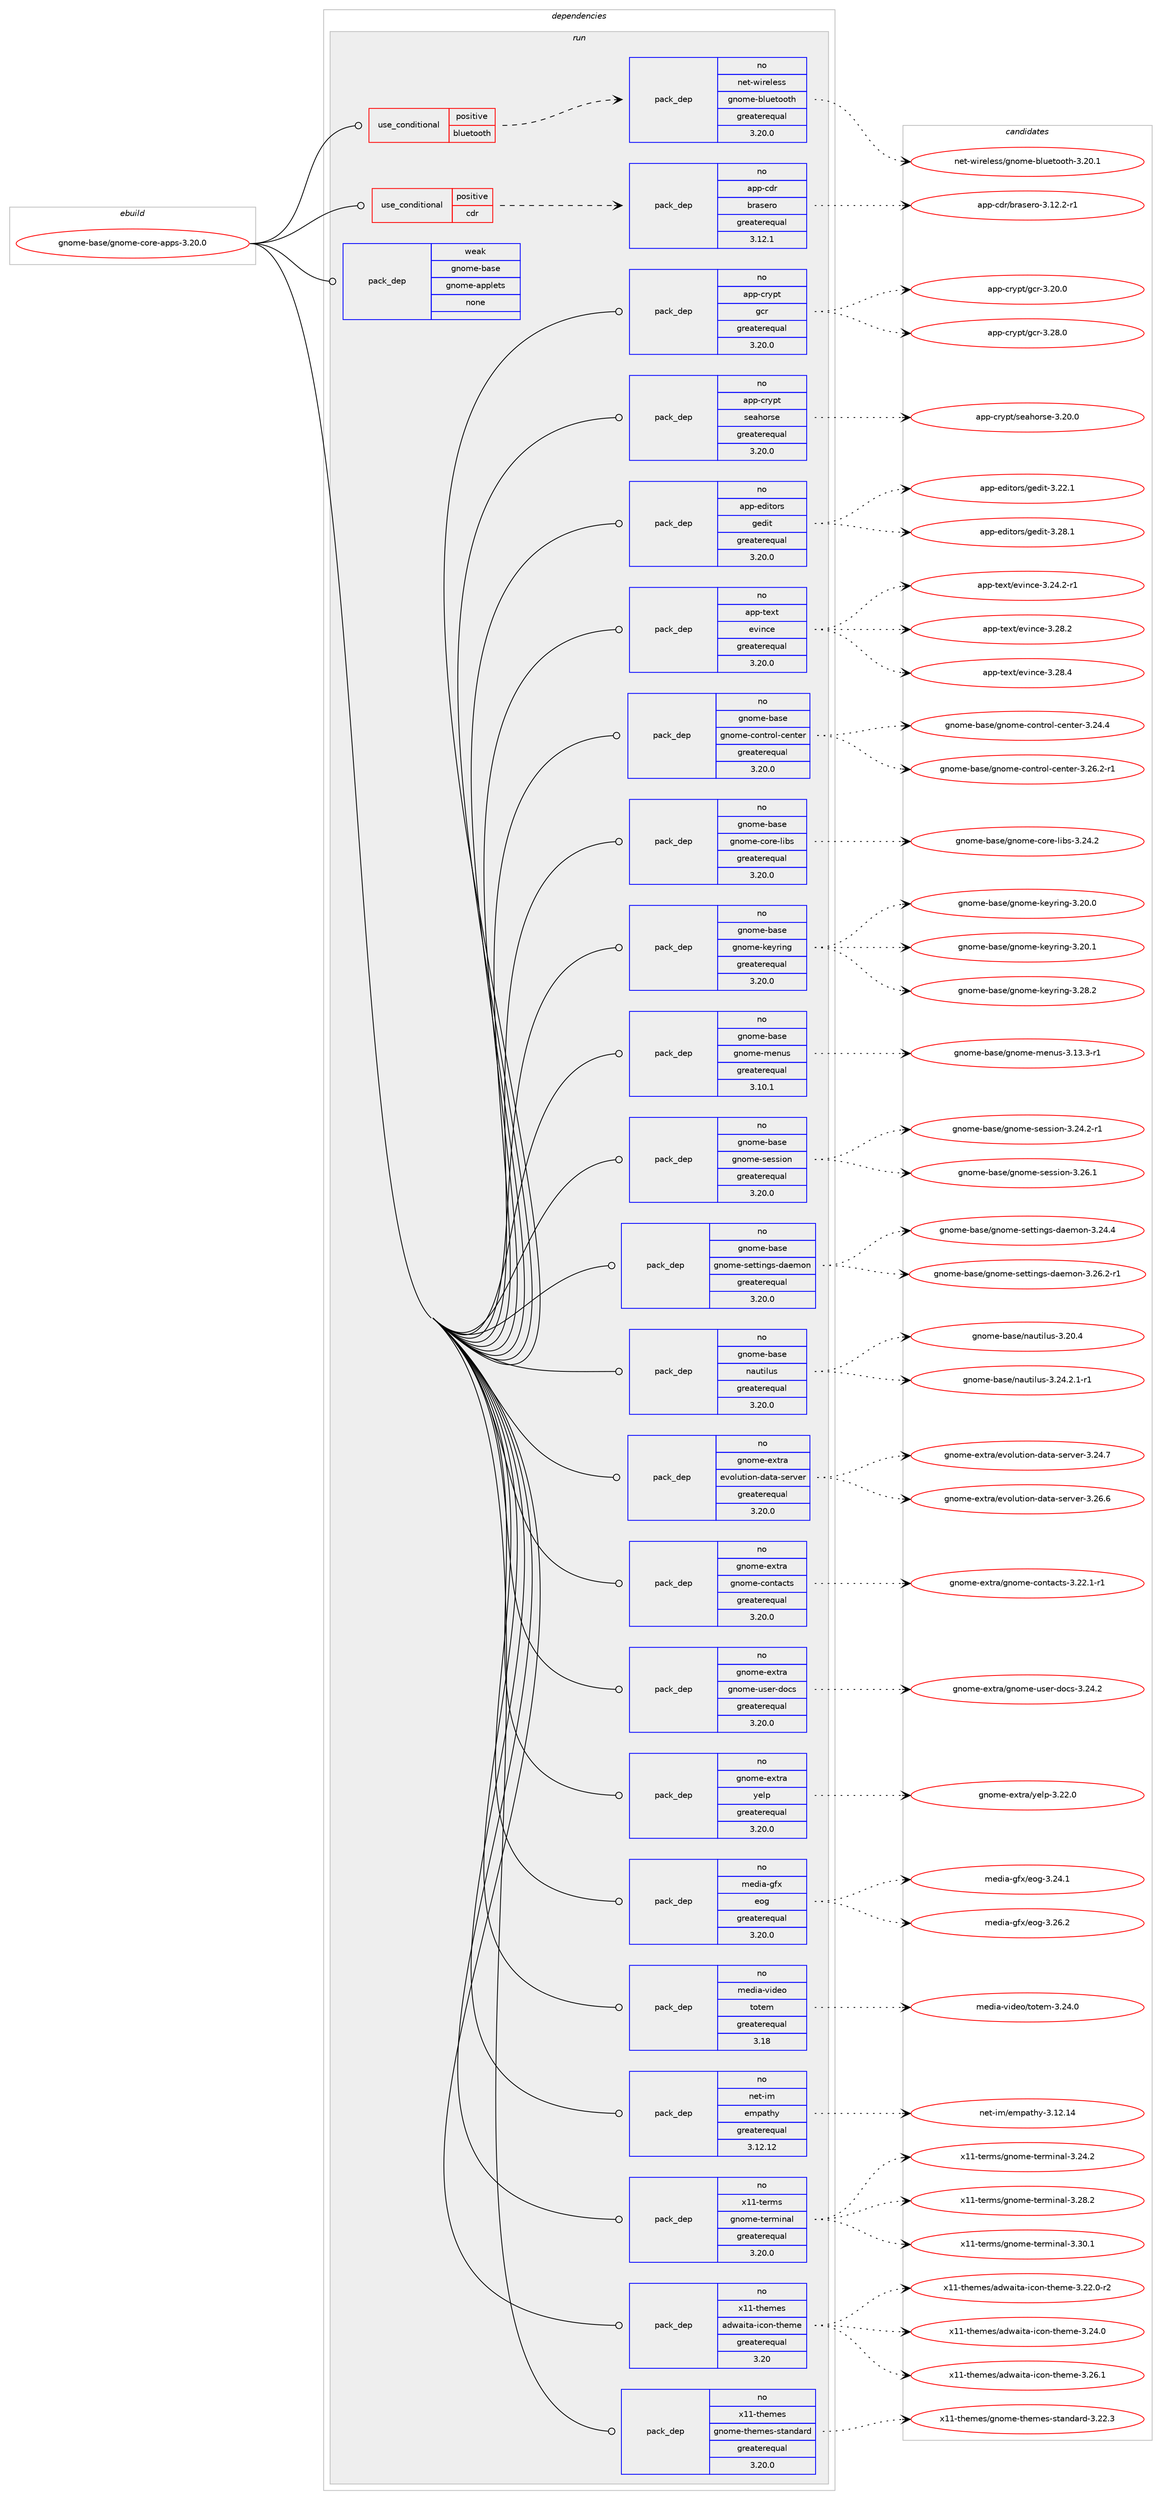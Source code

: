 digraph prolog {

# *************
# Graph options
# *************

newrank=true;
concentrate=true;
compound=true;
graph [rankdir=LR,fontname=Helvetica,fontsize=10,ranksep=1.5];#, ranksep=2.5, nodesep=0.2];
edge  [arrowhead=vee];
node  [fontname=Helvetica,fontsize=10];

# **********
# The ebuild
# **********

subgraph cluster_leftcol {
color=gray;
rank=same;
label=<<i>ebuild</i>>;
id [label="gnome-base/gnome-core-apps-3.20.0", color=red, width=4, href="../gnome-base/gnome-core-apps-3.20.0.svg"];
}

# ****************
# The dependencies
# ****************

subgraph cluster_midcol {
color=gray;
label=<<i>dependencies</i>>;
subgraph cluster_compile {
fillcolor="#eeeeee";
style=filled;
label=<<i>compile</i>>;
}
subgraph cluster_compileandrun {
fillcolor="#eeeeee";
style=filled;
label=<<i>compile and run</i>>;
}
subgraph cluster_run {
fillcolor="#eeeeee";
style=filled;
label=<<i>run</i>>;
subgraph cond1384 {
dependency6748 [label=<<TABLE BORDER="0" CELLBORDER="1" CELLSPACING="0" CELLPADDING="4"><TR><TD ROWSPAN="3" CELLPADDING="10">use_conditional</TD></TR><TR><TD>positive</TD></TR><TR><TD>bluetooth</TD></TR></TABLE>>, shape=none, color=red];
subgraph pack5219 {
dependency6749 [label=<<TABLE BORDER="0" CELLBORDER="1" CELLSPACING="0" CELLPADDING="4" WIDTH="220"><TR><TD ROWSPAN="6" CELLPADDING="30">pack_dep</TD></TR><TR><TD WIDTH="110">no</TD></TR><TR><TD>net-wireless</TD></TR><TR><TD>gnome-bluetooth</TD></TR><TR><TD>greaterequal</TD></TR><TR><TD>3.20.0</TD></TR></TABLE>>, shape=none, color=blue];
}
dependency6748:e -> dependency6749:w [weight=20,style="dashed",arrowhead="vee"];
}
id:e -> dependency6748:w [weight=20,style="solid",arrowhead="odot"];
subgraph cond1385 {
dependency6750 [label=<<TABLE BORDER="0" CELLBORDER="1" CELLSPACING="0" CELLPADDING="4"><TR><TD ROWSPAN="3" CELLPADDING="10">use_conditional</TD></TR><TR><TD>positive</TD></TR><TR><TD>cdr</TD></TR></TABLE>>, shape=none, color=red];
subgraph pack5220 {
dependency6751 [label=<<TABLE BORDER="0" CELLBORDER="1" CELLSPACING="0" CELLPADDING="4" WIDTH="220"><TR><TD ROWSPAN="6" CELLPADDING="30">pack_dep</TD></TR><TR><TD WIDTH="110">no</TD></TR><TR><TD>app-cdr</TD></TR><TR><TD>brasero</TD></TR><TR><TD>greaterequal</TD></TR><TR><TD>3.12.1</TD></TR></TABLE>>, shape=none, color=blue];
}
dependency6750:e -> dependency6751:w [weight=20,style="dashed",arrowhead="vee"];
}
id:e -> dependency6750:w [weight=20,style="solid",arrowhead="odot"];
subgraph pack5221 {
dependency6752 [label=<<TABLE BORDER="0" CELLBORDER="1" CELLSPACING="0" CELLPADDING="4" WIDTH="220"><TR><TD ROWSPAN="6" CELLPADDING="30">pack_dep</TD></TR><TR><TD WIDTH="110">no</TD></TR><TR><TD>app-crypt</TD></TR><TR><TD>gcr</TD></TR><TR><TD>greaterequal</TD></TR><TR><TD>3.20.0</TD></TR></TABLE>>, shape=none, color=blue];
}
id:e -> dependency6752:w [weight=20,style="solid",arrowhead="odot"];
subgraph pack5222 {
dependency6753 [label=<<TABLE BORDER="0" CELLBORDER="1" CELLSPACING="0" CELLPADDING="4" WIDTH="220"><TR><TD ROWSPAN="6" CELLPADDING="30">pack_dep</TD></TR><TR><TD WIDTH="110">no</TD></TR><TR><TD>app-crypt</TD></TR><TR><TD>seahorse</TD></TR><TR><TD>greaterequal</TD></TR><TR><TD>3.20.0</TD></TR></TABLE>>, shape=none, color=blue];
}
id:e -> dependency6753:w [weight=20,style="solid",arrowhead="odot"];
subgraph pack5223 {
dependency6754 [label=<<TABLE BORDER="0" CELLBORDER="1" CELLSPACING="0" CELLPADDING="4" WIDTH="220"><TR><TD ROWSPAN="6" CELLPADDING="30">pack_dep</TD></TR><TR><TD WIDTH="110">no</TD></TR><TR><TD>app-editors</TD></TR><TR><TD>gedit</TD></TR><TR><TD>greaterequal</TD></TR><TR><TD>3.20.0</TD></TR></TABLE>>, shape=none, color=blue];
}
id:e -> dependency6754:w [weight=20,style="solid",arrowhead="odot"];
subgraph pack5224 {
dependency6755 [label=<<TABLE BORDER="0" CELLBORDER="1" CELLSPACING="0" CELLPADDING="4" WIDTH="220"><TR><TD ROWSPAN="6" CELLPADDING="30">pack_dep</TD></TR><TR><TD WIDTH="110">no</TD></TR><TR><TD>app-text</TD></TR><TR><TD>evince</TD></TR><TR><TD>greaterequal</TD></TR><TR><TD>3.20.0</TD></TR></TABLE>>, shape=none, color=blue];
}
id:e -> dependency6755:w [weight=20,style="solid",arrowhead="odot"];
subgraph pack5225 {
dependency6756 [label=<<TABLE BORDER="0" CELLBORDER="1" CELLSPACING="0" CELLPADDING="4" WIDTH="220"><TR><TD ROWSPAN="6" CELLPADDING="30">pack_dep</TD></TR><TR><TD WIDTH="110">no</TD></TR><TR><TD>gnome-base</TD></TR><TR><TD>gnome-control-center</TD></TR><TR><TD>greaterequal</TD></TR><TR><TD>3.20.0</TD></TR></TABLE>>, shape=none, color=blue];
}
id:e -> dependency6756:w [weight=20,style="solid",arrowhead="odot"];
subgraph pack5226 {
dependency6757 [label=<<TABLE BORDER="0" CELLBORDER="1" CELLSPACING="0" CELLPADDING="4" WIDTH="220"><TR><TD ROWSPAN="6" CELLPADDING="30">pack_dep</TD></TR><TR><TD WIDTH="110">no</TD></TR><TR><TD>gnome-base</TD></TR><TR><TD>gnome-core-libs</TD></TR><TR><TD>greaterequal</TD></TR><TR><TD>3.20.0</TD></TR></TABLE>>, shape=none, color=blue];
}
id:e -> dependency6757:w [weight=20,style="solid",arrowhead="odot"];
subgraph pack5227 {
dependency6758 [label=<<TABLE BORDER="0" CELLBORDER="1" CELLSPACING="0" CELLPADDING="4" WIDTH="220"><TR><TD ROWSPAN="6" CELLPADDING="30">pack_dep</TD></TR><TR><TD WIDTH="110">no</TD></TR><TR><TD>gnome-base</TD></TR><TR><TD>gnome-keyring</TD></TR><TR><TD>greaterequal</TD></TR><TR><TD>3.20.0</TD></TR></TABLE>>, shape=none, color=blue];
}
id:e -> dependency6758:w [weight=20,style="solid",arrowhead="odot"];
subgraph pack5228 {
dependency6759 [label=<<TABLE BORDER="0" CELLBORDER="1" CELLSPACING="0" CELLPADDING="4" WIDTH="220"><TR><TD ROWSPAN="6" CELLPADDING="30">pack_dep</TD></TR><TR><TD WIDTH="110">no</TD></TR><TR><TD>gnome-base</TD></TR><TR><TD>gnome-menus</TD></TR><TR><TD>greaterequal</TD></TR><TR><TD>3.10.1</TD></TR></TABLE>>, shape=none, color=blue];
}
id:e -> dependency6759:w [weight=20,style="solid",arrowhead="odot"];
subgraph pack5229 {
dependency6760 [label=<<TABLE BORDER="0" CELLBORDER="1" CELLSPACING="0" CELLPADDING="4" WIDTH="220"><TR><TD ROWSPAN="6" CELLPADDING="30">pack_dep</TD></TR><TR><TD WIDTH="110">no</TD></TR><TR><TD>gnome-base</TD></TR><TR><TD>gnome-session</TD></TR><TR><TD>greaterequal</TD></TR><TR><TD>3.20.0</TD></TR></TABLE>>, shape=none, color=blue];
}
id:e -> dependency6760:w [weight=20,style="solid",arrowhead="odot"];
subgraph pack5230 {
dependency6761 [label=<<TABLE BORDER="0" CELLBORDER="1" CELLSPACING="0" CELLPADDING="4" WIDTH="220"><TR><TD ROWSPAN="6" CELLPADDING="30">pack_dep</TD></TR><TR><TD WIDTH="110">no</TD></TR><TR><TD>gnome-base</TD></TR><TR><TD>gnome-settings-daemon</TD></TR><TR><TD>greaterequal</TD></TR><TR><TD>3.20.0</TD></TR></TABLE>>, shape=none, color=blue];
}
id:e -> dependency6761:w [weight=20,style="solid",arrowhead="odot"];
subgraph pack5231 {
dependency6762 [label=<<TABLE BORDER="0" CELLBORDER="1" CELLSPACING="0" CELLPADDING="4" WIDTH="220"><TR><TD ROWSPAN="6" CELLPADDING="30">pack_dep</TD></TR><TR><TD WIDTH="110">no</TD></TR><TR><TD>gnome-base</TD></TR><TR><TD>nautilus</TD></TR><TR><TD>greaterequal</TD></TR><TR><TD>3.20.0</TD></TR></TABLE>>, shape=none, color=blue];
}
id:e -> dependency6762:w [weight=20,style="solid",arrowhead="odot"];
subgraph pack5232 {
dependency6763 [label=<<TABLE BORDER="0" CELLBORDER="1" CELLSPACING="0" CELLPADDING="4" WIDTH="220"><TR><TD ROWSPAN="6" CELLPADDING="30">pack_dep</TD></TR><TR><TD WIDTH="110">no</TD></TR><TR><TD>gnome-extra</TD></TR><TR><TD>evolution-data-server</TD></TR><TR><TD>greaterequal</TD></TR><TR><TD>3.20.0</TD></TR></TABLE>>, shape=none, color=blue];
}
id:e -> dependency6763:w [weight=20,style="solid",arrowhead="odot"];
subgraph pack5233 {
dependency6764 [label=<<TABLE BORDER="0" CELLBORDER="1" CELLSPACING="0" CELLPADDING="4" WIDTH="220"><TR><TD ROWSPAN="6" CELLPADDING="30">pack_dep</TD></TR><TR><TD WIDTH="110">no</TD></TR><TR><TD>gnome-extra</TD></TR><TR><TD>gnome-contacts</TD></TR><TR><TD>greaterequal</TD></TR><TR><TD>3.20.0</TD></TR></TABLE>>, shape=none, color=blue];
}
id:e -> dependency6764:w [weight=20,style="solid",arrowhead="odot"];
subgraph pack5234 {
dependency6765 [label=<<TABLE BORDER="0" CELLBORDER="1" CELLSPACING="0" CELLPADDING="4" WIDTH="220"><TR><TD ROWSPAN="6" CELLPADDING="30">pack_dep</TD></TR><TR><TD WIDTH="110">no</TD></TR><TR><TD>gnome-extra</TD></TR><TR><TD>gnome-user-docs</TD></TR><TR><TD>greaterequal</TD></TR><TR><TD>3.20.0</TD></TR></TABLE>>, shape=none, color=blue];
}
id:e -> dependency6765:w [weight=20,style="solid",arrowhead="odot"];
subgraph pack5235 {
dependency6766 [label=<<TABLE BORDER="0" CELLBORDER="1" CELLSPACING="0" CELLPADDING="4" WIDTH="220"><TR><TD ROWSPAN="6" CELLPADDING="30">pack_dep</TD></TR><TR><TD WIDTH="110">no</TD></TR><TR><TD>gnome-extra</TD></TR><TR><TD>yelp</TD></TR><TR><TD>greaterequal</TD></TR><TR><TD>3.20.0</TD></TR></TABLE>>, shape=none, color=blue];
}
id:e -> dependency6766:w [weight=20,style="solid",arrowhead="odot"];
subgraph pack5236 {
dependency6767 [label=<<TABLE BORDER="0" CELLBORDER="1" CELLSPACING="0" CELLPADDING="4" WIDTH="220"><TR><TD ROWSPAN="6" CELLPADDING="30">pack_dep</TD></TR><TR><TD WIDTH="110">no</TD></TR><TR><TD>media-gfx</TD></TR><TR><TD>eog</TD></TR><TR><TD>greaterequal</TD></TR><TR><TD>3.20.0</TD></TR></TABLE>>, shape=none, color=blue];
}
id:e -> dependency6767:w [weight=20,style="solid",arrowhead="odot"];
subgraph pack5237 {
dependency6768 [label=<<TABLE BORDER="0" CELLBORDER="1" CELLSPACING="0" CELLPADDING="4" WIDTH="220"><TR><TD ROWSPAN="6" CELLPADDING="30">pack_dep</TD></TR><TR><TD WIDTH="110">no</TD></TR><TR><TD>media-video</TD></TR><TR><TD>totem</TD></TR><TR><TD>greaterequal</TD></TR><TR><TD>3.18</TD></TR></TABLE>>, shape=none, color=blue];
}
id:e -> dependency6768:w [weight=20,style="solid",arrowhead="odot"];
subgraph pack5238 {
dependency6769 [label=<<TABLE BORDER="0" CELLBORDER="1" CELLSPACING="0" CELLPADDING="4" WIDTH="220"><TR><TD ROWSPAN="6" CELLPADDING="30">pack_dep</TD></TR><TR><TD WIDTH="110">no</TD></TR><TR><TD>net-im</TD></TR><TR><TD>empathy</TD></TR><TR><TD>greaterequal</TD></TR><TR><TD>3.12.12</TD></TR></TABLE>>, shape=none, color=blue];
}
id:e -> dependency6769:w [weight=20,style="solid",arrowhead="odot"];
subgraph pack5239 {
dependency6770 [label=<<TABLE BORDER="0" CELLBORDER="1" CELLSPACING="0" CELLPADDING="4" WIDTH="220"><TR><TD ROWSPAN="6" CELLPADDING="30">pack_dep</TD></TR><TR><TD WIDTH="110">no</TD></TR><TR><TD>x11-terms</TD></TR><TR><TD>gnome-terminal</TD></TR><TR><TD>greaterequal</TD></TR><TR><TD>3.20.0</TD></TR></TABLE>>, shape=none, color=blue];
}
id:e -> dependency6770:w [weight=20,style="solid",arrowhead="odot"];
subgraph pack5240 {
dependency6771 [label=<<TABLE BORDER="0" CELLBORDER="1" CELLSPACING="0" CELLPADDING="4" WIDTH="220"><TR><TD ROWSPAN="6" CELLPADDING="30">pack_dep</TD></TR><TR><TD WIDTH="110">no</TD></TR><TR><TD>x11-themes</TD></TR><TR><TD>adwaita-icon-theme</TD></TR><TR><TD>greaterequal</TD></TR><TR><TD>3.20</TD></TR></TABLE>>, shape=none, color=blue];
}
id:e -> dependency6771:w [weight=20,style="solid",arrowhead="odot"];
subgraph pack5241 {
dependency6772 [label=<<TABLE BORDER="0" CELLBORDER="1" CELLSPACING="0" CELLPADDING="4" WIDTH="220"><TR><TD ROWSPAN="6" CELLPADDING="30">pack_dep</TD></TR><TR><TD WIDTH="110">no</TD></TR><TR><TD>x11-themes</TD></TR><TR><TD>gnome-themes-standard</TD></TR><TR><TD>greaterequal</TD></TR><TR><TD>3.20.0</TD></TR></TABLE>>, shape=none, color=blue];
}
id:e -> dependency6772:w [weight=20,style="solid",arrowhead="odot"];
subgraph pack5242 {
dependency6773 [label=<<TABLE BORDER="0" CELLBORDER="1" CELLSPACING="0" CELLPADDING="4" WIDTH="220"><TR><TD ROWSPAN="6" CELLPADDING="30">pack_dep</TD></TR><TR><TD WIDTH="110">weak</TD></TR><TR><TD>gnome-base</TD></TR><TR><TD>gnome-applets</TD></TR><TR><TD>none</TD></TR><TR><TD></TD></TR></TABLE>>, shape=none, color=blue];
}
id:e -> dependency6773:w [weight=20,style="solid",arrowhead="odot"];
}
}

# **************
# The candidates
# **************

subgraph cluster_choices {
rank=same;
color=gray;
label=<<i>candidates</i>>;

subgraph choice5219 {
color=black;
nodesep=1;
choice1101011164511910511410110810111511547103110111109101459810811710111611111111610445514650484649 [label="net-wireless/gnome-bluetooth-3.20.1", color=red, width=4,href="../net-wireless/gnome-bluetooth-3.20.1.svg"];
dependency6749:e -> choice1101011164511910511410110810111511547103110111109101459810811710111611111111610445514650484649:w [style=dotted,weight="100"];
}
subgraph choice5220 {
color=black;
nodesep=1;
choice971121124599100114479811497115101114111455146495046504511449 [label="app-cdr/brasero-3.12.2-r1", color=red, width=4,href="../app-cdr/brasero-3.12.2-r1.svg"];
dependency6751:e -> choice971121124599100114479811497115101114111455146495046504511449:w [style=dotted,weight="100"];
}
subgraph choice5221 {
color=black;
nodesep=1;
choice971121124599114121112116471039911445514650484648 [label="app-crypt/gcr-3.20.0", color=red, width=4,href="../app-crypt/gcr-3.20.0.svg"];
choice971121124599114121112116471039911445514650564648 [label="app-crypt/gcr-3.28.0", color=red, width=4,href="../app-crypt/gcr-3.28.0.svg"];
dependency6752:e -> choice971121124599114121112116471039911445514650484648:w [style=dotted,weight="100"];
dependency6752:e -> choice971121124599114121112116471039911445514650564648:w [style=dotted,weight="100"];
}
subgraph choice5222 {
color=black;
nodesep=1;
choice971121124599114121112116471151019710411111411510145514650484648 [label="app-crypt/seahorse-3.20.0", color=red, width=4,href="../app-crypt/seahorse-3.20.0.svg"];
dependency6753:e -> choice971121124599114121112116471151019710411111411510145514650484648:w [style=dotted,weight="100"];
}
subgraph choice5223 {
color=black;
nodesep=1;
choice97112112451011001051161111141154710310110010511645514650504649 [label="app-editors/gedit-3.22.1", color=red, width=4,href="../app-editors/gedit-3.22.1.svg"];
choice97112112451011001051161111141154710310110010511645514650564649 [label="app-editors/gedit-3.28.1", color=red, width=4,href="../app-editors/gedit-3.28.1.svg"];
dependency6754:e -> choice97112112451011001051161111141154710310110010511645514650504649:w [style=dotted,weight="100"];
dependency6754:e -> choice97112112451011001051161111141154710310110010511645514650564649:w [style=dotted,weight="100"];
}
subgraph choice5224 {
color=black;
nodesep=1;
choice97112112451161011201164710111810511099101455146505246504511449 [label="app-text/evince-3.24.2-r1", color=red, width=4,href="../app-text/evince-3.24.2-r1.svg"];
choice9711211245116101120116471011181051109910145514650564650 [label="app-text/evince-3.28.2", color=red, width=4,href="../app-text/evince-3.28.2.svg"];
choice9711211245116101120116471011181051109910145514650564652 [label="app-text/evince-3.28.4", color=red, width=4,href="../app-text/evince-3.28.4.svg"];
dependency6755:e -> choice97112112451161011201164710111810511099101455146505246504511449:w [style=dotted,weight="100"];
dependency6755:e -> choice9711211245116101120116471011181051109910145514650564650:w [style=dotted,weight="100"];
dependency6755:e -> choice9711211245116101120116471011181051109910145514650564652:w [style=dotted,weight="100"];
}
subgraph choice5225 {
color=black;
nodesep=1;
choice103110111109101459897115101471031101111091014599111110116114111108459910111011610111445514650524652 [label="gnome-base/gnome-control-center-3.24.4", color=red, width=4,href="../gnome-base/gnome-control-center-3.24.4.svg"];
choice1031101111091014598971151014710311011110910145991111101161141111084599101110116101114455146505446504511449 [label="gnome-base/gnome-control-center-3.26.2-r1", color=red, width=4,href="../gnome-base/gnome-control-center-3.26.2-r1.svg"];
dependency6756:e -> choice103110111109101459897115101471031101111091014599111110116114111108459910111011610111445514650524652:w [style=dotted,weight="100"];
dependency6756:e -> choice1031101111091014598971151014710311011110910145991111101161141111084599101110116101114455146505446504511449:w [style=dotted,weight="100"];
}
subgraph choice5226 {
color=black;
nodesep=1;
choice103110111109101459897115101471031101111091014599111114101451081059811545514650524650 [label="gnome-base/gnome-core-libs-3.24.2", color=red, width=4,href="../gnome-base/gnome-core-libs-3.24.2.svg"];
dependency6757:e -> choice103110111109101459897115101471031101111091014599111114101451081059811545514650524650:w [style=dotted,weight="100"];
}
subgraph choice5227 {
color=black;
nodesep=1;
choice103110111109101459897115101471031101111091014510710112111410511010345514650484648 [label="gnome-base/gnome-keyring-3.20.0", color=red, width=4,href="../gnome-base/gnome-keyring-3.20.0.svg"];
choice103110111109101459897115101471031101111091014510710112111410511010345514650484649 [label="gnome-base/gnome-keyring-3.20.1", color=red, width=4,href="../gnome-base/gnome-keyring-3.20.1.svg"];
choice103110111109101459897115101471031101111091014510710112111410511010345514650564650 [label="gnome-base/gnome-keyring-3.28.2", color=red, width=4,href="../gnome-base/gnome-keyring-3.28.2.svg"];
dependency6758:e -> choice103110111109101459897115101471031101111091014510710112111410511010345514650484648:w [style=dotted,weight="100"];
dependency6758:e -> choice103110111109101459897115101471031101111091014510710112111410511010345514650484649:w [style=dotted,weight="100"];
dependency6758:e -> choice103110111109101459897115101471031101111091014510710112111410511010345514650564650:w [style=dotted,weight="100"];
}
subgraph choice5228 {
color=black;
nodesep=1;
choice1031101111091014598971151014710311011110910145109101110117115455146495146514511449 [label="gnome-base/gnome-menus-3.13.3-r1", color=red, width=4,href="../gnome-base/gnome-menus-3.13.3-r1.svg"];
dependency6759:e -> choice1031101111091014598971151014710311011110910145109101110117115455146495146514511449:w [style=dotted,weight="100"];
}
subgraph choice5229 {
color=black;
nodesep=1;
choice1031101111091014598971151014710311011110910145115101115115105111110455146505246504511449 [label="gnome-base/gnome-session-3.24.2-r1", color=red, width=4,href="../gnome-base/gnome-session-3.24.2-r1.svg"];
choice103110111109101459897115101471031101111091014511510111511510511111045514650544649 [label="gnome-base/gnome-session-3.26.1", color=red, width=4,href="../gnome-base/gnome-session-3.26.1.svg"];
dependency6760:e -> choice1031101111091014598971151014710311011110910145115101115115105111110455146505246504511449:w [style=dotted,weight="100"];
dependency6760:e -> choice103110111109101459897115101471031101111091014511510111511510511111045514650544649:w [style=dotted,weight="100"];
}
subgraph choice5230 {
color=black;
nodesep=1;
choice1031101111091014598971151014710311011110910145115101116116105110103115451009710110911111045514650524652 [label="gnome-base/gnome-settings-daemon-3.24.4", color=red, width=4,href="../gnome-base/gnome-settings-daemon-3.24.4.svg"];
choice10311011110910145989711510147103110111109101451151011161161051101031154510097101109111110455146505446504511449 [label="gnome-base/gnome-settings-daemon-3.26.2-r1", color=red, width=4,href="../gnome-base/gnome-settings-daemon-3.26.2-r1.svg"];
dependency6761:e -> choice1031101111091014598971151014710311011110910145115101116116105110103115451009710110911111045514650524652:w [style=dotted,weight="100"];
dependency6761:e -> choice10311011110910145989711510147103110111109101451151011161161051101031154510097101109111110455146505446504511449:w [style=dotted,weight="100"];
}
subgraph choice5231 {
color=black;
nodesep=1;
choice103110111109101459897115101471109711711610510811711545514650484652 [label="gnome-base/nautilus-3.20.4", color=red, width=4,href="../gnome-base/nautilus-3.20.4.svg"];
choice10311011110910145989711510147110971171161051081171154551465052465046494511449 [label="gnome-base/nautilus-3.24.2.1-r1", color=red, width=4,href="../gnome-base/nautilus-3.24.2.1-r1.svg"];
dependency6762:e -> choice103110111109101459897115101471109711711610510811711545514650484652:w [style=dotted,weight="100"];
dependency6762:e -> choice10311011110910145989711510147110971171161051081171154551465052465046494511449:w [style=dotted,weight="100"];
}
subgraph choice5232 {
color=black;
nodesep=1;
choice1031101111091014510112011611497471011181111081171161051111104510097116974511510111411810111445514650524655 [label="gnome-extra/evolution-data-server-3.24.7", color=red, width=4,href="../gnome-extra/evolution-data-server-3.24.7.svg"];
choice1031101111091014510112011611497471011181111081171161051111104510097116974511510111411810111445514650544654 [label="gnome-extra/evolution-data-server-3.26.6", color=red, width=4,href="../gnome-extra/evolution-data-server-3.26.6.svg"];
dependency6763:e -> choice1031101111091014510112011611497471011181111081171161051111104510097116974511510111411810111445514650524655:w [style=dotted,weight="100"];
dependency6763:e -> choice1031101111091014510112011611497471011181111081171161051111104510097116974511510111411810111445514650544654:w [style=dotted,weight="100"];
}
subgraph choice5233 {
color=black;
nodesep=1;
choice10311011110910145101120116114974710311011110910145991111101169799116115455146505046494511449 [label="gnome-extra/gnome-contacts-3.22.1-r1", color=red, width=4,href="../gnome-extra/gnome-contacts-3.22.1-r1.svg"];
dependency6764:e -> choice10311011110910145101120116114974710311011110910145991111101169799116115455146505046494511449:w [style=dotted,weight="100"];
}
subgraph choice5234 {
color=black;
nodesep=1;
choice10311011110910145101120116114974710311011110910145117115101114451001119911545514650524650 [label="gnome-extra/gnome-user-docs-3.24.2", color=red, width=4,href="../gnome-extra/gnome-user-docs-3.24.2.svg"];
dependency6765:e -> choice10311011110910145101120116114974710311011110910145117115101114451001119911545514650524650:w [style=dotted,weight="100"];
}
subgraph choice5235 {
color=black;
nodesep=1;
choice10311011110910145101120116114974712110110811245514650504648 [label="gnome-extra/yelp-3.22.0", color=red, width=4,href="../gnome-extra/yelp-3.22.0.svg"];
dependency6766:e -> choice10311011110910145101120116114974712110110811245514650504648:w [style=dotted,weight="100"];
}
subgraph choice5236 {
color=black;
nodesep=1;
choice10910110010597451031021204710111110345514650524649 [label="media-gfx/eog-3.24.1", color=red, width=4,href="../media-gfx/eog-3.24.1.svg"];
choice10910110010597451031021204710111110345514650544650 [label="media-gfx/eog-3.26.2", color=red, width=4,href="../media-gfx/eog-3.26.2.svg"];
dependency6767:e -> choice10910110010597451031021204710111110345514650524649:w [style=dotted,weight="100"];
dependency6767:e -> choice10910110010597451031021204710111110345514650544650:w [style=dotted,weight="100"];
}
subgraph choice5237 {
color=black;
nodesep=1;
choice10910110010597451181051001011114711611111610110945514650524648 [label="media-video/totem-3.24.0", color=red, width=4,href="../media-video/totem-3.24.0.svg"];
dependency6768:e -> choice10910110010597451181051001011114711611111610110945514650524648:w [style=dotted,weight="100"];
}
subgraph choice5238 {
color=black;
nodesep=1;
choice1101011164510510947101109112971161041214551464950464952 [label="net-im/empathy-3.12.14", color=red, width=4,href="../net-im/empathy-3.12.14.svg"];
dependency6769:e -> choice1101011164510510947101109112971161041214551464950464952:w [style=dotted,weight="100"];
}
subgraph choice5239 {
color=black;
nodesep=1;
choice12049494511610111410911547103110111109101451161011141091051109710845514650524650 [label="x11-terms/gnome-terminal-3.24.2", color=red, width=4,href="../x11-terms/gnome-terminal-3.24.2.svg"];
choice12049494511610111410911547103110111109101451161011141091051109710845514650564650 [label="x11-terms/gnome-terminal-3.28.2", color=red, width=4,href="../x11-terms/gnome-terminal-3.28.2.svg"];
choice12049494511610111410911547103110111109101451161011141091051109710845514651484649 [label="x11-terms/gnome-terminal-3.30.1", color=red, width=4,href="../x11-terms/gnome-terminal-3.30.1.svg"];
dependency6770:e -> choice12049494511610111410911547103110111109101451161011141091051109710845514650524650:w [style=dotted,weight="100"];
dependency6770:e -> choice12049494511610111410911547103110111109101451161011141091051109710845514650564650:w [style=dotted,weight="100"];
dependency6770:e -> choice12049494511610111410911547103110111109101451161011141091051109710845514651484649:w [style=dotted,weight="100"];
}
subgraph choice5240 {
color=black;
nodesep=1;
choice12049494511610410110910111547971001199710511697451059911111045116104101109101455146505046484511450 [label="x11-themes/adwaita-icon-theme-3.22.0-r2", color=red, width=4,href="../x11-themes/adwaita-icon-theme-3.22.0-r2.svg"];
choice1204949451161041011091011154797100119971051169745105991111104511610410110910145514650524648 [label="x11-themes/adwaita-icon-theme-3.24.0", color=red, width=4,href="../x11-themes/adwaita-icon-theme-3.24.0.svg"];
choice1204949451161041011091011154797100119971051169745105991111104511610410110910145514650544649 [label="x11-themes/adwaita-icon-theme-3.26.1", color=red, width=4,href="../x11-themes/adwaita-icon-theme-3.26.1.svg"];
dependency6771:e -> choice12049494511610410110910111547971001199710511697451059911111045116104101109101455146505046484511450:w [style=dotted,weight="100"];
dependency6771:e -> choice1204949451161041011091011154797100119971051169745105991111104511610410110910145514650524648:w [style=dotted,weight="100"];
dependency6771:e -> choice1204949451161041011091011154797100119971051169745105991111104511610410110910145514650544649:w [style=dotted,weight="100"];
}
subgraph choice5241 {
color=black;
nodesep=1;
choice120494945116104101109101115471031101111091014511610410110910111545115116971101009711410045514650504651 [label="x11-themes/gnome-themes-standard-3.22.3", color=red, width=4,href="../x11-themes/gnome-themes-standard-3.22.3.svg"];
dependency6772:e -> choice120494945116104101109101115471031101111091014511610410110910111545115116971101009711410045514650504651:w [style=dotted,weight="100"];
}
subgraph choice5242 {
color=black;
nodesep=1;
}
}

}
